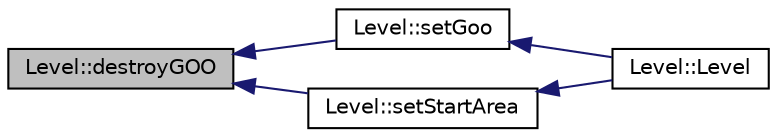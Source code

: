digraph G
{
  edge [fontname="Helvetica",fontsize="10",labelfontname="Helvetica",labelfontsize="10"];
  node [fontname="Helvetica",fontsize="10",shape=record];
  rankdir="LR";
  Node1 [label="Level::destroyGOO",height=0.2,width=0.4,color="black", fillcolor="grey75", style="filled" fontcolor="black"];
  Node1 -> Node2 [dir="back",color="midnightblue",fontsize="10",style="solid",fontname="Helvetica"];
  Node2 [label="Level::setGoo",height=0.2,width=0.4,color="black", fillcolor="white", style="filled",URL="$classLevel.html#ab1fa2ff467715c3792df7c3b35cf7ca6"];
  Node2 -> Node3 [dir="back",color="midnightblue",fontsize="10",style="solid",fontname="Helvetica"];
  Node3 [label="Level::Level",height=0.2,width=0.4,color="black", fillcolor="white", style="filled",URL="$classLevel.html#aab4805fc7397cd5ab9d9852a1d403a0d"];
  Node1 -> Node4 [dir="back",color="midnightblue",fontsize="10",style="solid",fontname="Helvetica"];
  Node4 [label="Level::setStartArea",height=0.2,width=0.4,color="black", fillcolor="white", style="filled",URL="$classLevel.html#ab70095fd87905c7905f13526919632d4"];
  Node4 -> Node3 [dir="back",color="midnightblue",fontsize="10",style="solid",fontname="Helvetica"];
}
